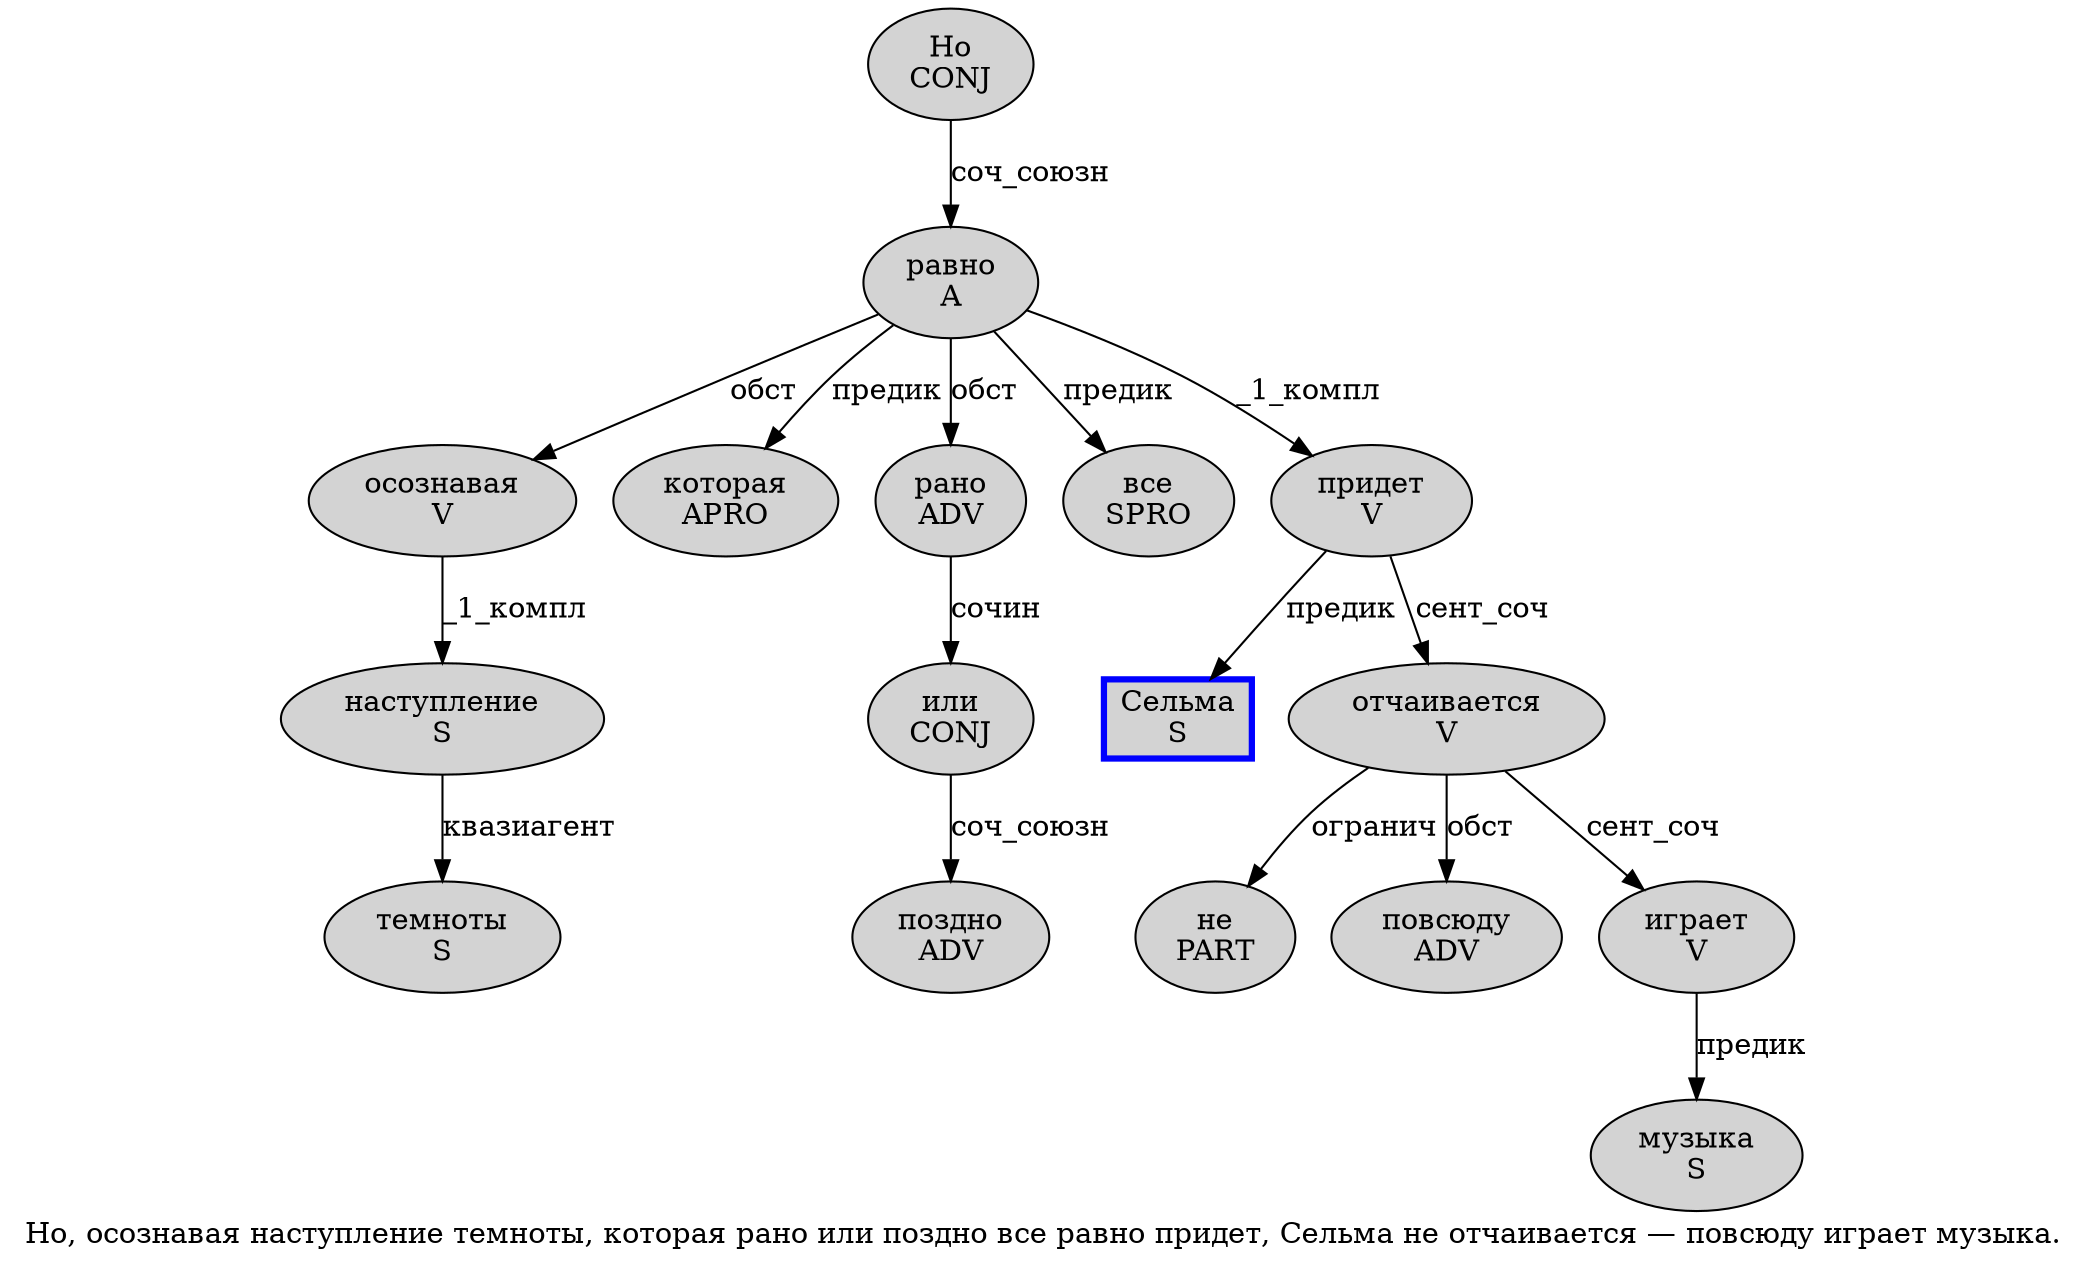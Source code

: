 digraph SENTENCE_399 {
	graph [label="Но, осознавая наступление темноты, которая рано или поздно все равно придет, Сельма не отчаивается — повсюду играет музыка."]
	node [style=filled]
		0 [label="Но
CONJ" color="" fillcolor=lightgray penwidth=1 shape=ellipse]
		2 [label="осознавая
V" color="" fillcolor=lightgray penwidth=1 shape=ellipse]
		3 [label="наступление
S" color="" fillcolor=lightgray penwidth=1 shape=ellipse]
		4 [label="темноты
S" color="" fillcolor=lightgray penwidth=1 shape=ellipse]
		6 [label="которая
APRO" color="" fillcolor=lightgray penwidth=1 shape=ellipse]
		7 [label="рано
ADV" color="" fillcolor=lightgray penwidth=1 shape=ellipse]
		8 [label="или
CONJ" color="" fillcolor=lightgray penwidth=1 shape=ellipse]
		9 [label="поздно
ADV" color="" fillcolor=lightgray penwidth=1 shape=ellipse]
		10 [label="все
SPRO" color="" fillcolor=lightgray penwidth=1 shape=ellipse]
		11 [label="равно
A" color="" fillcolor=lightgray penwidth=1 shape=ellipse]
		12 [label="придет
V" color="" fillcolor=lightgray penwidth=1 shape=ellipse]
		14 [label="Сельма
S" color=blue fillcolor=lightgray penwidth=3 shape=box]
		15 [label="не
PART" color="" fillcolor=lightgray penwidth=1 shape=ellipse]
		16 [label="отчаивается
V" color="" fillcolor=lightgray penwidth=1 shape=ellipse]
		18 [label="повсюду
ADV" color="" fillcolor=lightgray penwidth=1 shape=ellipse]
		19 [label="играет
V" color="" fillcolor=lightgray penwidth=1 shape=ellipse]
		20 [label="музыка
S" color="" fillcolor=lightgray penwidth=1 shape=ellipse]
			0 -> 11 [label="соч_союзн"]
			11 -> 2 [label="обст"]
			11 -> 6 [label="предик"]
			11 -> 7 [label="обст"]
			11 -> 10 [label="предик"]
			11 -> 12 [label="_1_компл"]
			7 -> 8 [label="сочин"]
			16 -> 15 [label="огранич"]
			16 -> 18 [label="обст"]
			16 -> 19 [label="сент_соч"]
			8 -> 9 [label="соч_союзн"]
			2 -> 3 [label="_1_компл"]
			12 -> 14 [label="предик"]
			12 -> 16 [label="сент_соч"]
			19 -> 20 [label="предик"]
			3 -> 4 [label="квазиагент"]
}